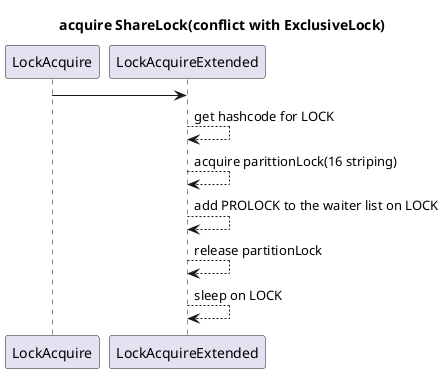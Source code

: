 @startuml
title acquire ShareLock(conflict with ExclusiveLock)

LockAcquire -> LockAcquireExtended
LockAcquireExtended --> LockAcquireExtended: get hashcode for LOCK
LockAcquireExtended --> LockAcquireExtended: acquire parittionLock(16 striping)
LockAcquireExtended --> LockAcquireExtended: add PROLOCK to the waiter list on LOCK
LockAcquireExtended --> LockAcquireExtended: release partitionLock
LockAcquireExtended --> LockAcquireExtended: sleep on LOCK

@enduml